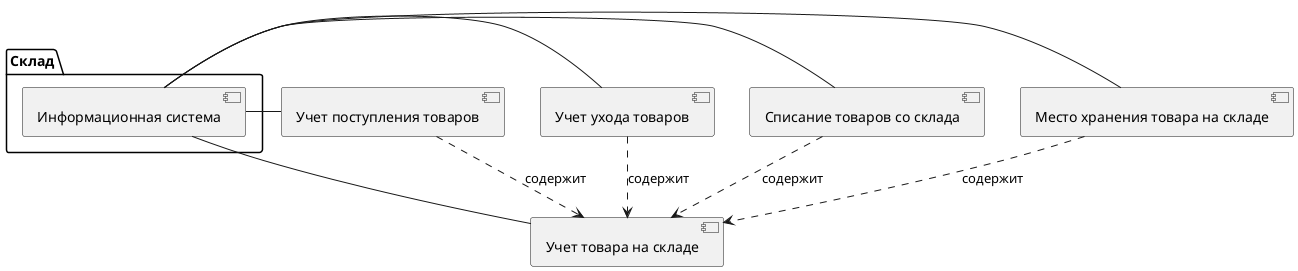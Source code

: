 @startuml
skinparam componentStyle uml2

package "Склад" {
    [Информационная система] as IS
}

IS - [Учет поступления товаров]
IS - [Учет ухода товаров]
IS - [Списание товаров со склада]
IS - [Место хранения товара на складе]
IS - [Учет товара на складе]

[Учет поступления товаров] ..> [Учет товара на складе] : содержит
[Учет ухода товаров] ..> [Учет товара на складе] : содержит
[Списание товаров со склада] ..> [Учет товара на складе] : содержит
[Место хранения товара на складе] ..> [Учет товара на складе] : содержит

@enduml